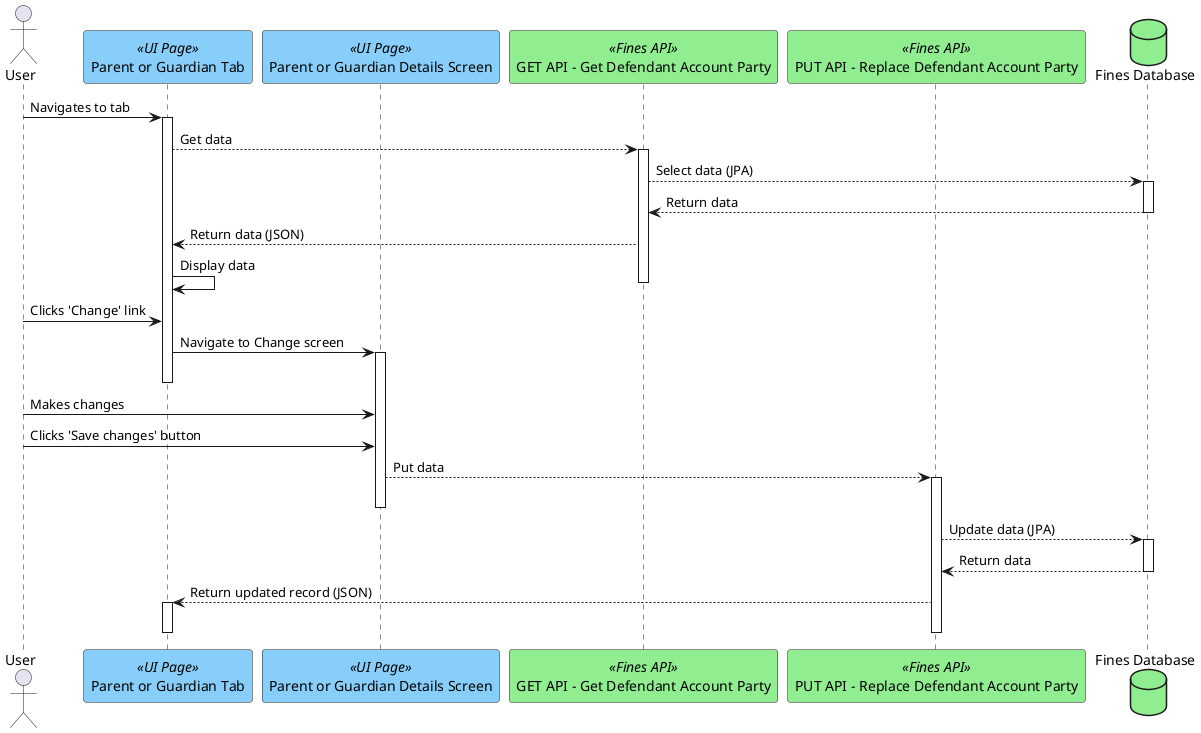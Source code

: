 @startuml
actor User
participant "Parent or Guardian Tab" as viewScreen <<UI Page>> #lightskyblue
participant "Parent or Guardian Details Screen" as changeScreen <<UI Page>> #lightskyblue
participant "GET API - Get Defendant Account Party" as getapi <<Fines API>> #lightgreen
participant "PUT API - Replace Defendant Account Party" as putapi <<Fines API>> #lightgreen
database "Fines Database" as db #lightgreen

User -> viewScreen ++ : Navigates to tab
viewScreen --> getapi ++ : Get data
getapi --> db ++ : Select data (JPA)
db --> getapi : Return data
db --
getapi --> viewScreen : Return data (JSON)
viewScreen -> viewScreen : Display data
getapi --
User -> viewScreen : Clicks 'Change' link
viewScreen -> changeScreen ++: Navigate to Change screen
viewScreen --
User -> changeScreen : Makes changes
User -> changeScreen : Clicks 'Save changes' button
changeScreen --> putapi ++ : Put data
changeScreen --
putapi --> db ++ : Update data (JPA)
db --> putapi : Return data
db --
putapi --> viewScreen ++ : Return updated record (JSON)
viewScreen --
putapi --
@enduml
